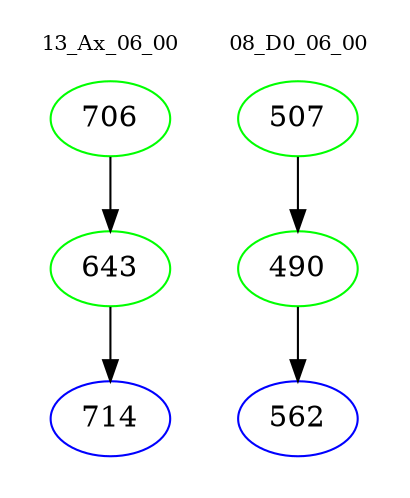 digraph{
subgraph cluster_0 {
color = white
label = "13_Ax_06_00";
fontsize=10;
T0_706 [label="706", color="green"]
T0_706 -> T0_643 [color="black"]
T0_643 [label="643", color="green"]
T0_643 -> T0_714 [color="black"]
T0_714 [label="714", color="blue"]
}
subgraph cluster_1 {
color = white
label = "08_D0_06_00";
fontsize=10;
T1_507 [label="507", color="green"]
T1_507 -> T1_490 [color="black"]
T1_490 [label="490", color="green"]
T1_490 -> T1_562 [color="black"]
T1_562 [label="562", color="blue"]
}
}
